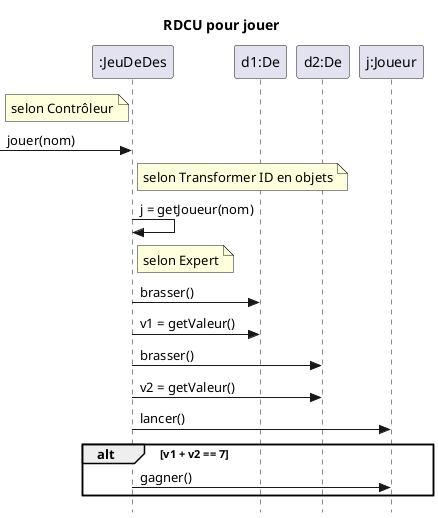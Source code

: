 @startuml
skinparam style strictuml
title RDCU pour jouer
participant ":JeuDeDes" as c
participant "d1:De" as d1
participant "d2:De" as d2
participant "j:Joueur" as j
note left of c : selon Contrôleur 
->c : jouer(nom)
note right of c : selon Transformer ID en objets 
c->c : j = getJoueur(nom)
note right of c : selon Expert 
c->d1 : brasser()
c->d1 : v1 = getValeur()
c->d2 : brasser()
c->d2 : v2 = getValeur()
c->j : lancer()
alt v1 + v2 == 7
  c->j : gagner()
end alt
@enduml